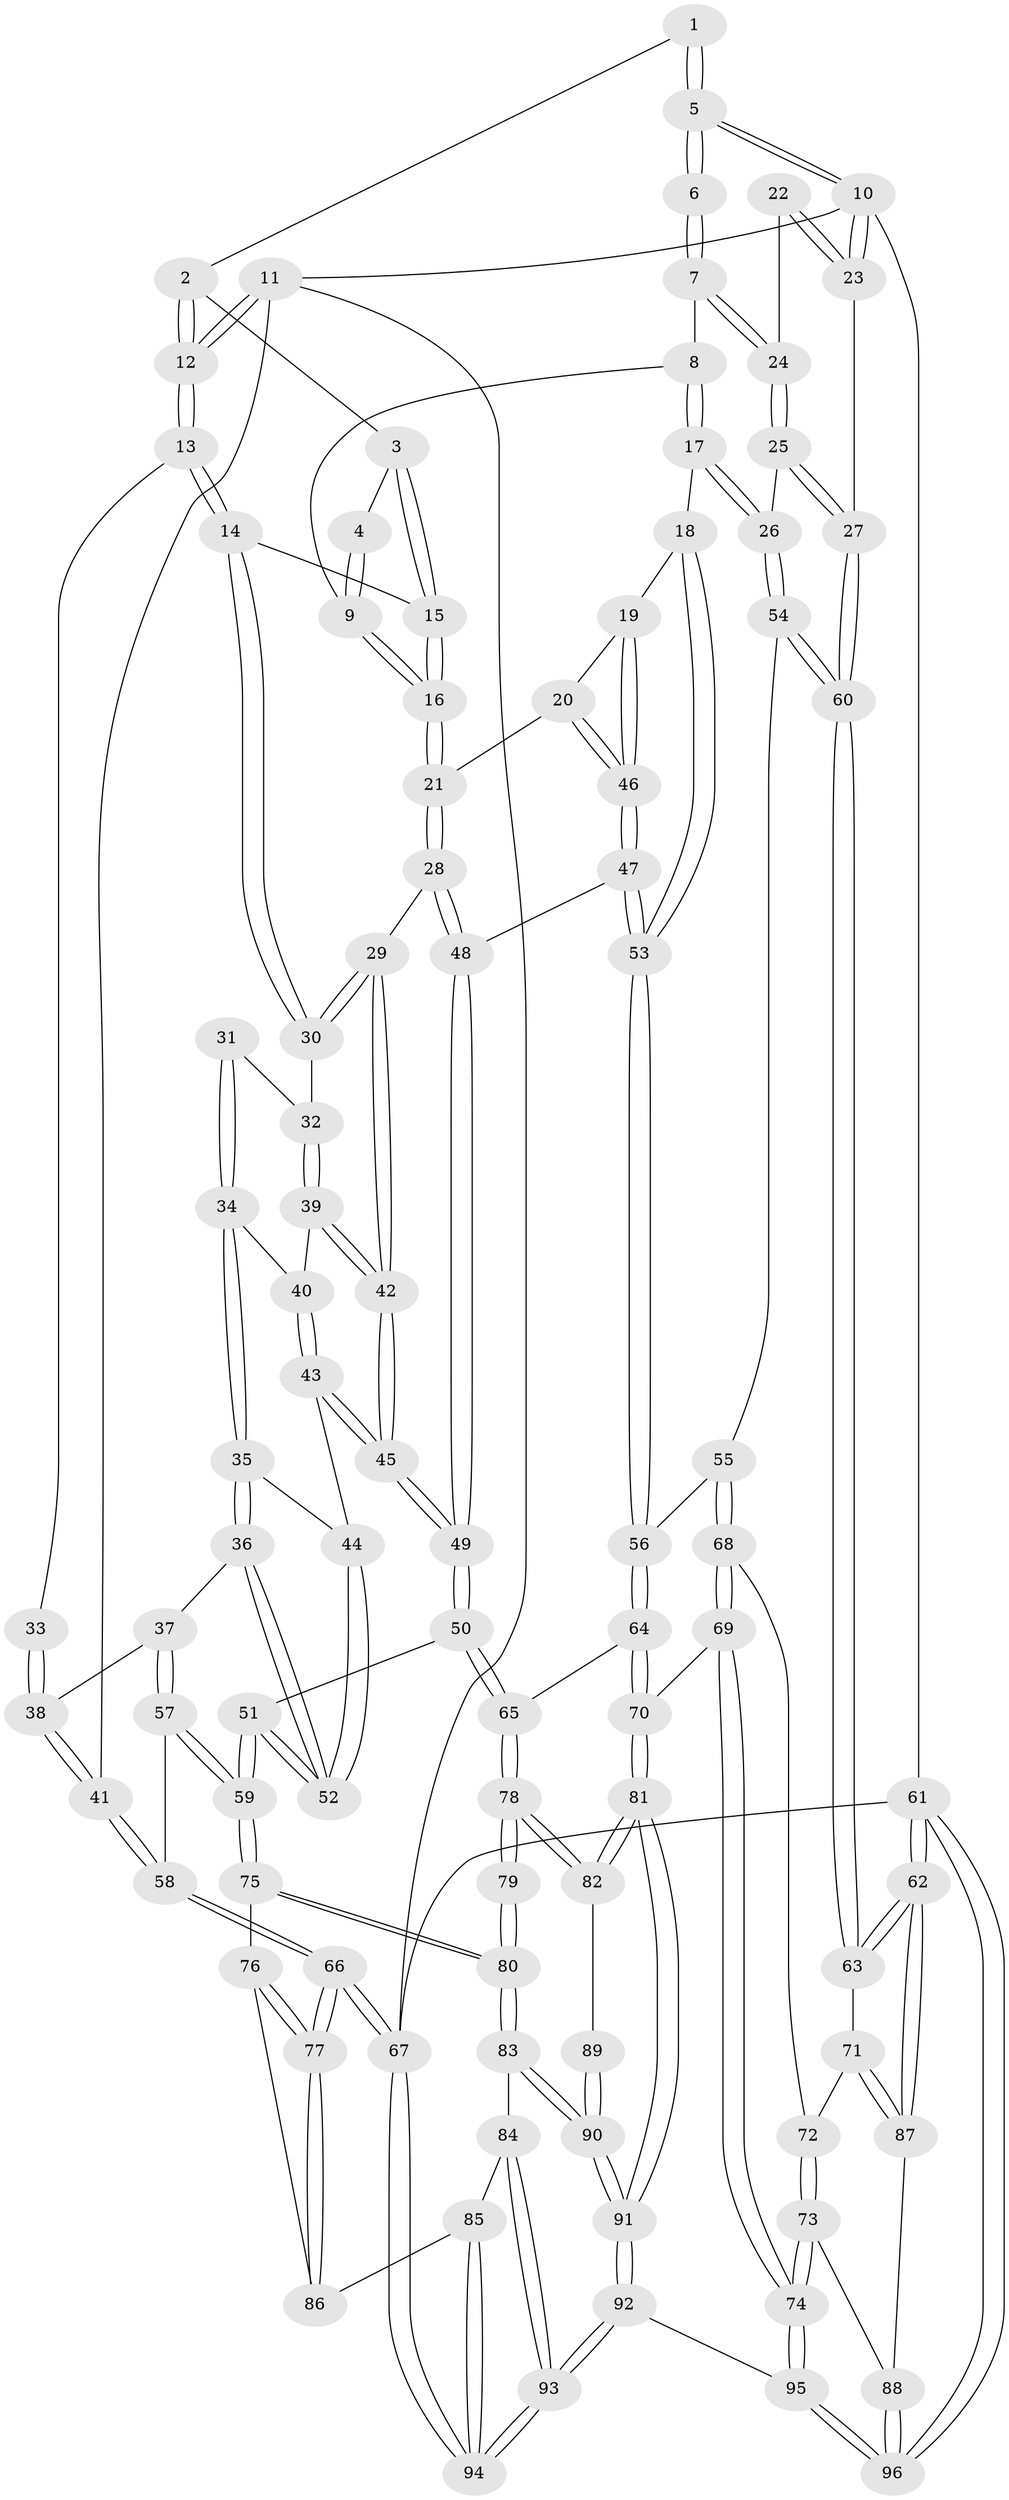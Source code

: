 // coarse degree distribution, {4: 0.32142857142857145, 5: 0.14285714285714285, 10: 0.03571428571428571, 3: 0.25, 6: 0.07142857142857142, 2: 0.10714285714285714, 8: 0.03571428571428571, 7: 0.03571428571428571}
// Generated by graph-tools (version 1.1) at 2025/21/03/04/25 18:21:27]
// undirected, 96 vertices, 237 edges
graph export_dot {
graph [start="1"]
  node [color=gray90,style=filled];
  1 [pos="+1+0"];
  2 [pos="+0.47486731197080184+0"];
  3 [pos="+0.46970367416320313+0.07120832190419685"];
  4 [pos="+0.7865477280465474+0"];
  5 [pos="+1+0"];
  6 [pos="+0.9262117155497182+0.1356270556922223"];
  7 [pos="+0.8495034236981723+0.2331170584551882"];
  8 [pos="+0.7415131853234269+0.1907621419058092"];
  9 [pos="+0.7062128281599791+0.16091844328345517"];
  10 [pos="+1+0"];
  11 [pos="+0+0"];
  12 [pos="+0+0"];
  13 [pos="+0+0"];
  14 [pos="+0.43602840078359706+0.15232632925110032"];
  15 [pos="+0.45719710317851303+0.1435297716081778"];
  16 [pos="+0.5818205319922122+0.21376266559585883"];
  17 [pos="+0.7708267004176219+0.36863683412946474"];
  18 [pos="+0.7650694924251065+0.3691887448792236"];
  19 [pos="+0.7605917567034588+0.3690396625528174"];
  20 [pos="+0.6446430292481471+0.33206453654531415"];
  21 [pos="+0.5876857477200287+0.25603632258228676"];
  22 [pos="+0.9333555347524589+0.2599135141341499"];
  23 [pos="+1+0.34441737234730857"];
  24 [pos="+0.8554659224051597+0.2463171514675371"];
  25 [pos="+0.8467766063550382+0.374569851806629"];
  26 [pos="+0.8297421246676555+0.38718570645544387"];
  27 [pos="+1+0.3674001396916937"];
  28 [pos="+0.5170337222251676+0.38159174935454104"];
  29 [pos="+0.3855067269527943+0.3500120112889029"];
  30 [pos="+0.37008664727161006+0.23540652222655234"];
  31 [pos="+0.21112601313442628+0.25770078086650133"];
  32 [pos="+0.26523868576132414+0.2610418580790104"];
  33 [pos="+0.06835888461584005+0.15469655790368936"];
  34 [pos="+0.1999303745265854+0.3014473938944266"];
  35 [pos="+0.15134458415694732+0.3919740723905949"];
  36 [pos="+0.13218320190224533+0.40154660795835234"];
  37 [pos="+0.10713190159947933+0.40433811929556956"];
  38 [pos="+0.08445128760908414+0.3861718026498935"];
  39 [pos="+0.272154495064273+0.3491789326943816"];
  40 [pos="+0.23763920041813938+0.3863193669894133"];
  41 [pos="+0+0.42407629434773103"];
  42 [pos="+0.34857947109974213+0.4557809774582383"];
  43 [pos="+0.23447619980247703+0.40960863318325563"];
  44 [pos="+0.2158336999352913+0.41097430606084845"];
  45 [pos="+0.3448026047195741+0.48262236558344473"];
  46 [pos="+0.6274718388051808+0.49875967589112996"];
  47 [pos="+0.6175033863480367+0.5298092243569279"];
  48 [pos="+0.5220207367698351+0.49058200320023665"];
  49 [pos="+0.35551884572161596+0.5357777271170626"];
  50 [pos="+0.30715295974156925+0.6269526766171373"];
  51 [pos="+0.2371184421988372+0.6366998988852005"];
  52 [pos="+0.19223979249109208+0.48697311477422006"];
  53 [pos="+0.6614737646575687+0.588831481242287"];
  54 [pos="+0.8253903606180083+0.5728130546481305"];
  55 [pos="+0.7449943303469725+0.6174824950632455"];
  56 [pos="+0.6733166104720382+0.6072360604191326"];
  57 [pos="+0.07322824247091217+0.5651515549456052"];
  58 [pos="+0+0.5503281748898181"];
  59 [pos="+0.20960689672129293+0.6460595298072456"];
  60 [pos="+1+0.6139952984714144"];
  61 [pos="+1+1"];
  62 [pos="+1+1"];
  63 [pos="+1+0.6648400660000605"];
  64 [pos="+0.6263292179213323+0.6581535353594594"];
  65 [pos="+0.33750776523621123+0.6593070729740498"];
  66 [pos="+0+0.7363352604175997"];
  67 [pos="+0+1"];
  68 [pos="+0.7510744359174156+0.6352482457469902"];
  69 [pos="+0.7172101829726225+0.8844879520846559"];
  70 [pos="+0.5693324109695822+0.8339588805407561"];
  71 [pos="+0.8801855680033893+0.780218224723862"];
  72 [pos="+0.77655121587876+0.6734416415670784"];
  73 [pos="+0.8035163247265509+0.8894768345633758"];
  74 [pos="+0.739711320880338+0.9031014670408647"];
  75 [pos="+0.19665219693560512+0.6680589808100263"];
  76 [pos="+0.18256371843241187+0.6770449457220424"];
  77 [pos="+0+0.7405044530776462"];
  78 [pos="+0.4107545426545593+0.8219446325460259"];
  79 [pos="+0.2257439171497624+0.8525205194387433"];
  80 [pos="+0.19223124397328+0.8470186860874992"];
  81 [pos="+0.460818642521535+0.892176002433015"];
  82 [pos="+0.428154039284383+0.8475973206288645"];
  83 [pos="+0.17266883816207715+0.881543937471002"];
  84 [pos="+0.15130806524031062+0.8993743349745179"];
  85 [pos="+0.08502701211208158+0.9006852112825032"];
  86 [pos="+0.04018941606084456+0.8006584869495533"];
  87 [pos="+0.8419964879958672+0.8838906842819333"];
  88 [pos="+0.8262470497095616+0.8890859899103922"];
  89 [pos="+0.2599414192704274+0.8772771615518751"];
  90 [pos="+0.3410026321089635+0.9819138975572885"];
  91 [pos="+0.42749259318477345+1"];
  92 [pos="+0.4252197810152929+1"];
  93 [pos="+0.27186515056108607+1"];
  94 [pos="+0+1"];
  95 [pos="+0.6558384124148813+1"];
  96 [pos="+0.9358133516491085+1"];
  1 -- 2;
  1 -- 5;
  1 -- 5;
  2 -- 3;
  2 -- 12;
  2 -- 12;
  3 -- 4;
  3 -- 15;
  3 -- 15;
  4 -- 9;
  4 -- 9;
  5 -- 6;
  5 -- 6;
  5 -- 10;
  5 -- 10;
  6 -- 7;
  6 -- 7;
  7 -- 8;
  7 -- 24;
  7 -- 24;
  8 -- 9;
  8 -- 17;
  8 -- 17;
  9 -- 16;
  9 -- 16;
  10 -- 11;
  10 -- 23;
  10 -- 23;
  10 -- 61;
  11 -- 12;
  11 -- 12;
  11 -- 41;
  11 -- 67;
  12 -- 13;
  12 -- 13;
  13 -- 14;
  13 -- 14;
  13 -- 33;
  14 -- 15;
  14 -- 30;
  14 -- 30;
  15 -- 16;
  15 -- 16;
  16 -- 21;
  16 -- 21;
  17 -- 18;
  17 -- 26;
  17 -- 26;
  18 -- 19;
  18 -- 53;
  18 -- 53;
  19 -- 20;
  19 -- 46;
  19 -- 46;
  20 -- 21;
  20 -- 46;
  20 -- 46;
  21 -- 28;
  21 -- 28;
  22 -- 23;
  22 -- 23;
  22 -- 24;
  23 -- 27;
  24 -- 25;
  24 -- 25;
  25 -- 26;
  25 -- 27;
  25 -- 27;
  26 -- 54;
  26 -- 54;
  27 -- 60;
  27 -- 60;
  28 -- 29;
  28 -- 48;
  28 -- 48;
  29 -- 30;
  29 -- 30;
  29 -- 42;
  29 -- 42;
  30 -- 32;
  31 -- 32;
  31 -- 34;
  31 -- 34;
  32 -- 39;
  32 -- 39;
  33 -- 38;
  33 -- 38;
  34 -- 35;
  34 -- 35;
  34 -- 40;
  35 -- 36;
  35 -- 36;
  35 -- 44;
  36 -- 37;
  36 -- 52;
  36 -- 52;
  37 -- 38;
  37 -- 57;
  37 -- 57;
  38 -- 41;
  38 -- 41;
  39 -- 40;
  39 -- 42;
  39 -- 42;
  40 -- 43;
  40 -- 43;
  41 -- 58;
  41 -- 58;
  42 -- 45;
  42 -- 45;
  43 -- 44;
  43 -- 45;
  43 -- 45;
  44 -- 52;
  44 -- 52;
  45 -- 49;
  45 -- 49;
  46 -- 47;
  46 -- 47;
  47 -- 48;
  47 -- 53;
  47 -- 53;
  48 -- 49;
  48 -- 49;
  49 -- 50;
  49 -- 50;
  50 -- 51;
  50 -- 65;
  50 -- 65;
  51 -- 52;
  51 -- 52;
  51 -- 59;
  51 -- 59;
  53 -- 56;
  53 -- 56;
  54 -- 55;
  54 -- 60;
  54 -- 60;
  55 -- 56;
  55 -- 68;
  55 -- 68;
  56 -- 64;
  56 -- 64;
  57 -- 58;
  57 -- 59;
  57 -- 59;
  58 -- 66;
  58 -- 66;
  59 -- 75;
  59 -- 75;
  60 -- 63;
  60 -- 63;
  61 -- 62;
  61 -- 62;
  61 -- 96;
  61 -- 96;
  61 -- 67;
  62 -- 63;
  62 -- 63;
  62 -- 87;
  62 -- 87;
  63 -- 71;
  64 -- 65;
  64 -- 70;
  64 -- 70;
  65 -- 78;
  65 -- 78;
  66 -- 67;
  66 -- 67;
  66 -- 77;
  66 -- 77;
  67 -- 94;
  67 -- 94;
  68 -- 69;
  68 -- 69;
  68 -- 72;
  69 -- 70;
  69 -- 74;
  69 -- 74;
  70 -- 81;
  70 -- 81;
  71 -- 72;
  71 -- 87;
  71 -- 87;
  72 -- 73;
  72 -- 73;
  73 -- 74;
  73 -- 74;
  73 -- 88;
  74 -- 95;
  74 -- 95;
  75 -- 76;
  75 -- 80;
  75 -- 80;
  76 -- 77;
  76 -- 77;
  76 -- 86;
  77 -- 86;
  77 -- 86;
  78 -- 79;
  78 -- 79;
  78 -- 82;
  78 -- 82;
  79 -- 80;
  79 -- 80;
  80 -- 83;
  80 -- 83;
  81 -- 82;
  81 -- 82;
  81 -- 91;
  81 -- 91;
  82 -- 89;
  83 -- 84;
  83 -- 90;
  83 -- 90;
  84 -- 85;
  84 -- 93;
  84 -- 93;
  85 -- 86;
  85 -- 94;
  85 -- 94;
  87 -- 88;
  88 -- 96;
  88 -- 96;
  89 -- 90;
  89 -- 90;
  90 -- 91;
  90 -- 91;
  91 -- 92;
  91 -- 92;
  92 -- 93;
  92 -- 93;
  92 -- 95;
  93 -- 94;
  93 -- 94;
  95 -- 96;
  95 -- 96;
}
